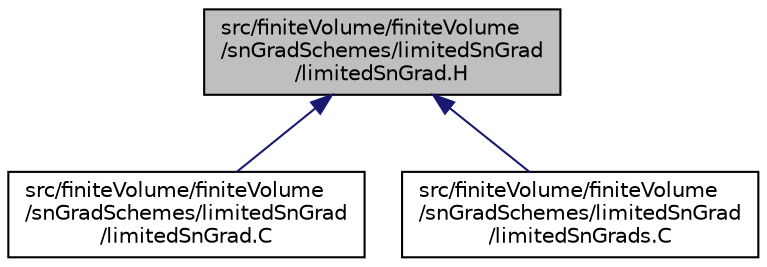 digraph "src/finiteVolume/finiteVolume/snGradSchemes/limitedSnGrad/limitedSnGrad.H"
{
  bgcolor="transparent";
  edge [fontname="Helvetica",fontsize="10",labelfontname="Helvetica",labelfontsize="10"];
  node [fontname="Helvetica",fontsize="10",shape=record];
  Node1 [label="src/finiteVolume/finiteVolume\l/snGradSchemes/limitedSnGrad\l/limitedSnGrad.H",height=0.2,width=0.4,color="black", fillcolor="grey75", style="filled", fontcolor="black"];
  Node1 -> Node2 [dir="back",color="midnightblue",fontsize="10",style="solid",fontname="Helvetica"];
  Node2 [label="src/finiteVolume/finiteVolume\l/snGradSchemes/limitedSnGrad\l/limitedSnGrad.C",height=0.2,width=0.4,color="black",URL="$a05940.html"];
  Node1 -> Node3 [dir="back",color="midnightblue",fontsize="10",style="solid",fontname="Helvetica"];
  Node3 [label="src/finiteVolume/finiteVolume\l/snGradSchemes/limitedSnGrad\l/limitedSnGrads.C",height=0.2,width=0.4,color="black",URL="$a05942.html",tooltip="Central-difference snGrad scheme with limited non-orthogonal correction. The limiter is controlled by..."];
}
